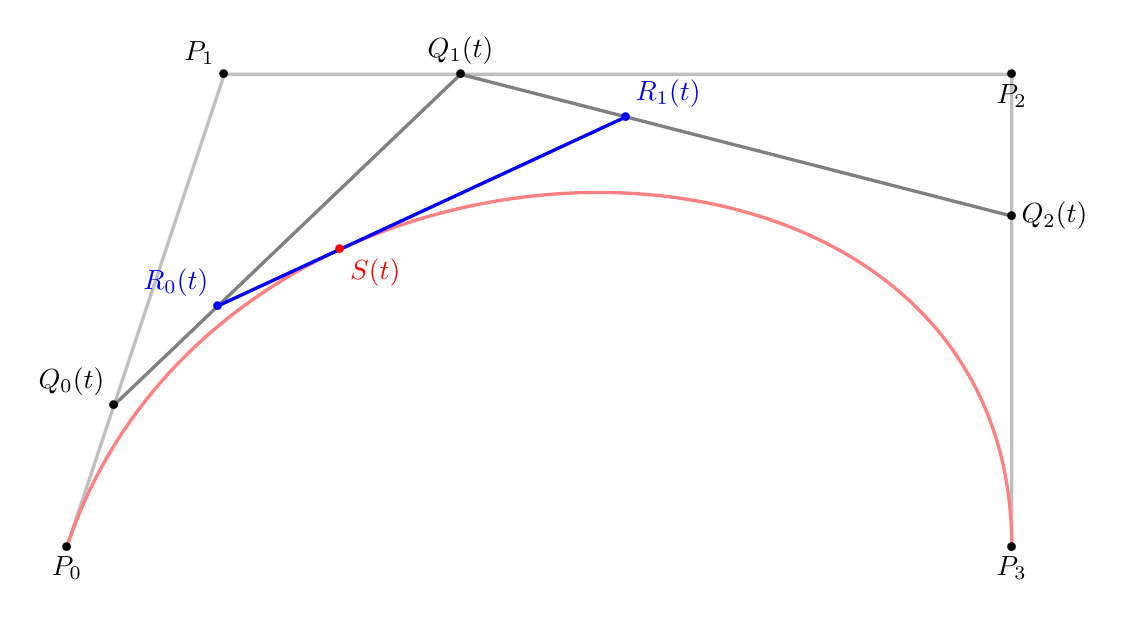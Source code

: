 ﻿\begin{tikzpicture}[scale=2]
\tikzset{
line/.style = {
 very thick
},
vector/.style = {
thick,-latex
},
dot/.style = {
insert path={
  node[scale=3]{.}
}
}
}
% coordinates
\def\xa{0}
\def\ya{0}
\def\xb{1}
\def\yb{3}
\def\xc{6}
\def\yc{3}
\def\xd{6}
\def\yd{0}

% la courbe
\path
  (\xa,\ya) coordinate (P0)
  (\xb,\yb) coordinate (P1)
  (\xc,\yc) coordinate (P2)
  (\xd,\yd) coordinate (P3)
;


\draw[gray!50, line]
  (P0)  -- (P1) -- (P2) -- (P3)
;

\draw[red!50, line]  
  (P0)  .. controls (P1) and (P2) .. (P3)
;

    \pgfmathsetmacro{\t}{0.3}  % paramter t in [0,1]

    \pgfmathsetmacro{\xQa}{ (1-\t)*\xa+\t*\xb }
    \pgfmathsetmacro{\yQa}{  (1-\t)*\ya+\t*\yb }
    \pgfmathsetmacro{\xQb}{ (1-\t)*\xb+\t*\xc }
    \pgfmathsetmacro{\yQb}{  (1-\t)*\yb+\t*\yc }
    \pgfmathsetmacro{\xQc}{ (1-\t)*\xc+\t*\xd }
    \pgfmathsetmacro{\yQc}{  (1-\t)*\yc+\t*\yd }

    \pgfmathsetmacro{\xRa}{ (1-\t)*\xQa+\t*\xQb }
    \pgfmathsetmacro{\yRa}{  (1-\t)*\yQa+\t*\yQb }
    \pgfmathsetmacro{\xRb}{ (1-\t)*\xQb+\t*\xQc }
    \pgfmathsetmacro{\yRb}{  (1-\t)*\yQb+\t*\yQc }
    \pgfmathsetmacro{\xS}{ (1-\t)*\xRa+\t*\xRb }
    \pgfmathsetmacro{\yS}{  (1-\t)*\yRa+\t*\yRb }
    \path
      (\xQa,\yQa) coordinate (Q0)
      (\xQb,\yQb) coordinate (Q1)
      (\xQc,\yQc) coordinate (Q2)
      (\xRa,\yRa) coordinate (R0)
      (\xRb,\yRb) coordinate (R1)
      (\xS,\yS) coordinate (S)
    ;

     \draw[gray, line]
        (Q0)  -- (Q1) -- (Q2)
    ;

     \draw[blue, line]
        (R0)  -- (R1)
    ;


\path
  (P0) [dot] node[below]{$P_0$}
  (P1) [dot] node[above left]{$P_1$}
  (P2) [dot] node[below]{$P_2$}
  (P3) [dot] node[below]{$P_3$}
  (Q0) [dot] node[above left] {$Q_0(t)$}
  (Q1) [dot] node[above] {$Q_1(t)$}
  (Q2) [dot] node[right] {$Q_2(t)$}
  (R0) [blue, dot] node[above left] {$R_0(t)$}
  (R1) [blue, dot] node[above right] {$R_1(t)$}
  (S) [red, dot] node[below right] {$S(t)$}
;

\end{tikzpicture}